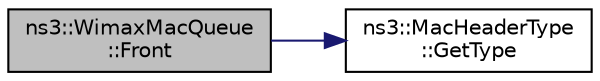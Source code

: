 digraph "ns3::WimaxMacQueue::Front"
{
  edge [fontname="Helvetica",fontsize="10",labelfontname="Helvetica",labelfontsize="10"];
  node [fontname="Helvetica",fontsize="10",shape=record];
  rankdir="LR";
  Node1 [label="ns3::WimaxMacQueue\l::Front",height=0.2,width=0.4,color="black", fillcolor="grey75", style="filled", fontcolor="black"];
  Node1 -> Node2 [color="midnightblue",fontsize="10",style="solid"];
  Node2 [label="ns3::MacHeaderType\l::GetType",height=0.2,width=0.4,color="black", fillcolor="white", style="filled",URL="$d5/d49/classns3_1_1MacHeaderType.html#aa207fe18499a20663fdb536a46961137"];
}
